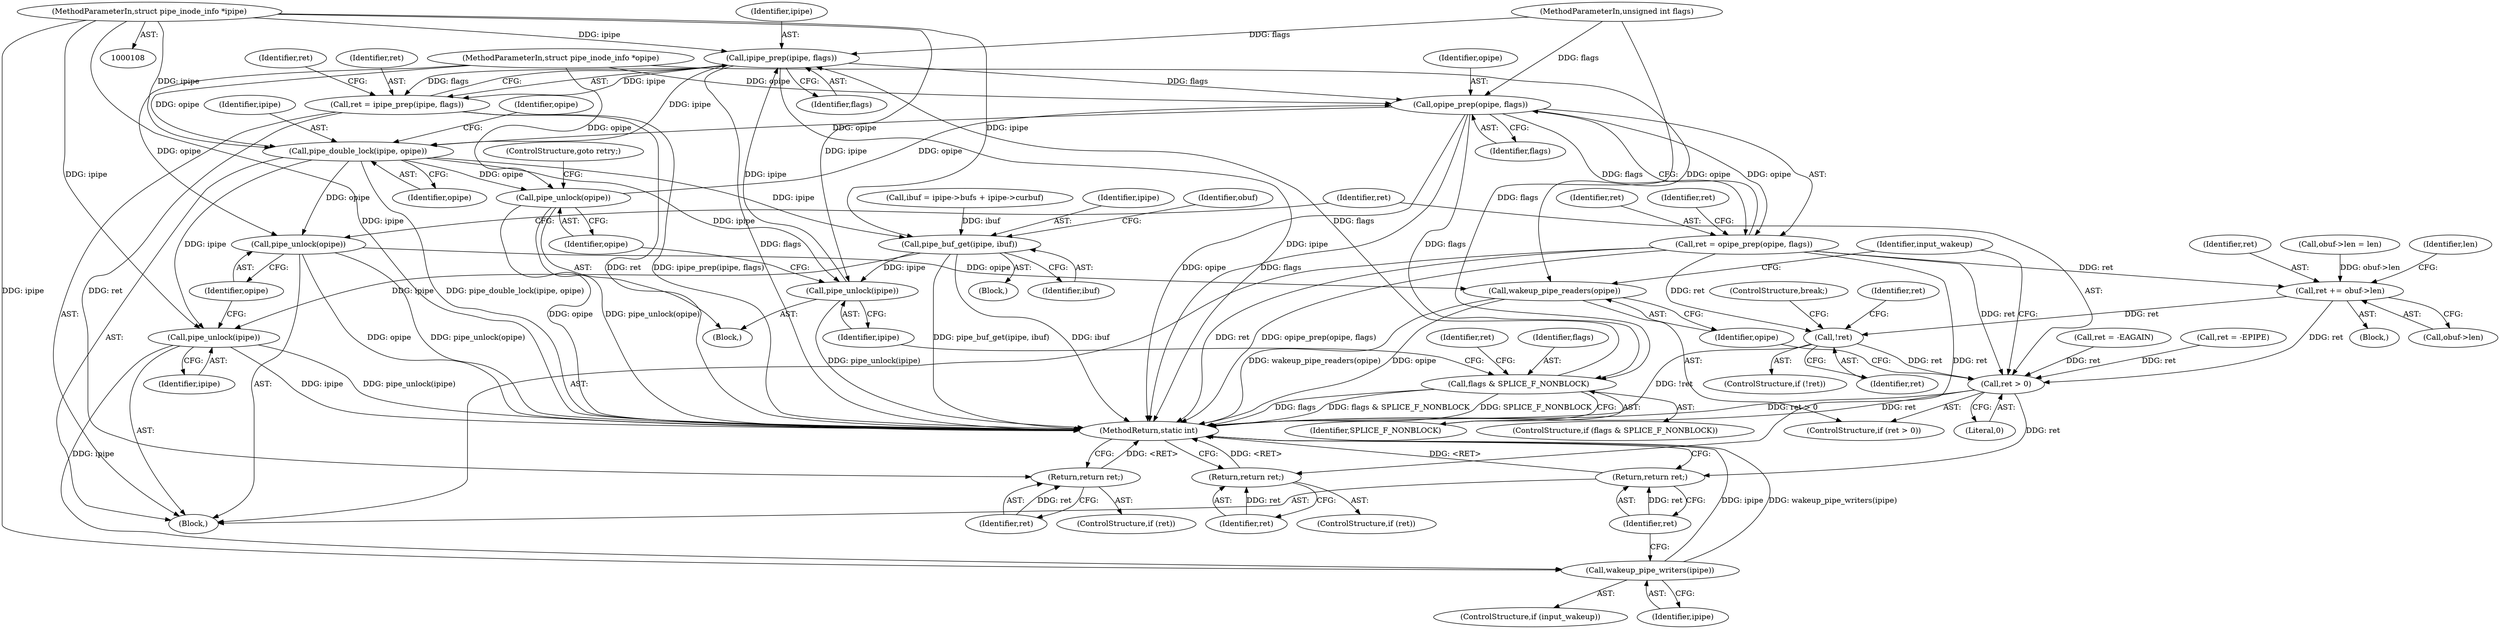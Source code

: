 digraph "1_linux_6b3a707736301c2128ca85ce85fb13f60b5e350a_2@pointer" {
"1000109" [label="(MethodParameterIn,struct pipe_inode_info *ipipe)"];
"1000128" [label="(Call,ipipe_prep(ipipe, flags))"];
"1000126" [label="(Call,ret = ipipe_prep(ipipe, flags))"];
"1000133" [label="(Return,return ret;)"];
"1000137" [label="(Call,opipe_prep(opipe, flags))"];
"1000135" [label="(Call,ret = opipe_prep(opipe, flags))"];
"1000142" [label="(Return,return ret;)"];
"1000160" [label="(Call,!ret)"];
"1000340" [label="(Call,ret > 0)"];
"1000349" [label="(Return,return ret;)"];
"1000324" [label="(Call,ret += obuf->len)"];
"1000144" [label="(Call,pipe_double_lock(ipipe, opipe))"];
"1000205" [label="(Call,pipe_unlock(ipipe))"];
"1000207" [label="(Call,pipe_unlock(opipe))"];
"1000286" [label="(Call,pipe_buf_get(ipipe, ibuf))"];
"1000335" [label="(Call,pipe_unlock(ipipe))"];
"1000347" [label="(Call,wakeup_pipe_writers(ipipe))"];
"1000337" [label="(Call,pipe_unlock(opipe))"];
"1000343" [label="(Call,wakeup_pipe_readers(opipe))"];
"1000196" [label="(Call,flags & SPLICE_F_NONBLOCK)"];
"1000344" [label="(Identifier,opipe)"];
"1000325" [label="(Identifier,ret)"];
"1000201" [label="(Identifier,ret)"];
"1000137" [label="(Call,opipe_prep(opipe, flags))"];
"1000134" [label="(Identifier,ret)"];
"1000160" [label="(Call,!ret)"];
"1000286" [label="(Call,pipe_buf_get(ipipe, ibuf))"];
"1000347" [label="(Call,wakeup_pipe_writers(ipipe))"];
"1000136" [label="(Identifier,ret)"];
"1000143" [label="(Identifier,ret)"];
"1000166" [label="(ControlStructure,break;)"];
"1000148" [label="(Block,)"];
"1000146" [label="(Identifier,opipe)"];
"1000346" [label="(Identifier,input_wakeup)"];
"1000338" [label="(Identifier,opipe)"];
"1000113" [label="(Block,)"];
"1000285" [label="(Block,)"];
"1000133" [label="(Return,return ret;)"];
"1000145" [label="(Identifier,ipipe)"];
"1000206" [label="(Identifier,ipipe)"];
"1000340" [label="(Call,ret > 0)"];
"1000161" [label="(Identifier,ret)"];
"1000132" [label="(Identifier,ret)"];
"1000326" [label="(Call,obuf->len)"];
"1000127" [label="(Identifier,ret)"];
"1000144" [label="(Call,pipe_double_lock(ipipe, opipe))"];
"1000196" [label="(Call,flags & SPLICE_F_NONBLOCK)"];
"1000345" [label="(ControlStructure,if (input_wakeup))"];
"1000191" [label="(Block,)"];
"1000142" [label="(Return,return ret;)"];
"1000209" [label="(ControlStructure,goto retry;)"];
"1000131" [label="(ControlStructure,if (ret))"];
"1000200" [label="(Call,ret = -EAGAIN)"];
"1000287" [label="(Identifier,ipipe)"];
"1000195" [label="(ControlStructure,if (flags & SPLICE_F_NONBLOCK))"];
"1000198" [label="(Identifier,SPLICE_F_NONBLOCK)"];
"1000163" [label="(Identifier,ret)"];
"1000112" [label="(MethodParameterIn,unsigned int flags)"];
"1000159" [label="(ControlStructure,if (!ret))"];
"1000207" [label="(Call,pipe_unlock(opipe))"];
"1000339" [label="(ControlStructure,if (ret > 0))"];
"1000341" [label="(Identifier,ret)"];
"1000110" [label="(MethodParameterIn,struct pipe_inode_info *opipe)"];
"1000301" [label="(Call,obuf->len = len)"];
"1000152" [label="(Identifier,opipe)"];
"1000343" [label="(Call,wakeup_pipe_readers(opipe))"];
"1000291" [label="(Identifier,obuf)"];
"1000128" [label="(Call,ipipe_prep(ipipe, flags))"];
"1000208" [label="(Identifier,opipe)"];
"1000336" [label="(Identifier,ipipe)"];
"1000205" [label="(Call,pipe_unlock(ipipe))"];
"1000140" [label="(ControlStructure,if (ret))"];
"1000342" [label="(Literal,0)"];
"1000141" [label="(Identifier,ret)"];
"1000197" [label="(Identifier,flags)"];
"1000135" [label="(Call,ret = opipe_prep(opipe, flags))"];
"1000139" [label="(Identifier,flags)"];
"1000349" [label="(Return,return ret;)"];
"1000337" [label="(Call,pipe_unlock(opipe))"];
"1000351" [label="(MethodReturn,static int)"];
"1000129" [label="(Identifier,ipipe)"];
"1000162" [label="(Call,ret = -EPIPE)"];
"1000126" [label="(Call,ret = ipipe_prep(ipipe, flags))"];
"1000210" [label="(Call,ibuf = ipipe->bufs + ipipe->curbuf)"];
"1000138" [label="(Identifier,opipe)"];
"1000330" [label="(Identifier,len)"];
"1000350" [label="(Identifier,ret)"];
"1000109" [label="(MethodParameterIn,struct pipe_inode_info *ipipe)"];
"1000324" [label="(Call,ret += obuf->len)"];
"1000130" [label="(Identifier,flags)"];
"1000335" [label="(Call,pipe_unlock(ipipe))"];
"1000348" [label="(Identifier,ipipe)"];
"1000288" [label="(Identifier,ibuf)"];
"1000109" -> "1000108"  [label="AST: "];
"1000109" -> "1000351"  [label="DDG: ipipe"];
"1000109" -> "1000128"  [label="DDG: ipipe"];
"1000109" -> "1000144"  [label="DDG: ipipe"];
"1000109" -> "1000205"  [label="DDG: ipipe"];
"1000109" -> "1000286"  [label="DDG: ipipe"];
"1000109" -> "1000335"  [label="DDG: ipipe"];
"1000109" -> "1000347"  [label="DDG: ipipe"];
"1000128" -> "1000126"  [label="AST: "];
"1000128" -> "1000130"  [label="CFG: "];
"1000129" -> "1000128"  [label="AST: "];
"1000130" -> "1000128"  [label="AST: "];
"1000126" -> "1000128"  [label="CFG: "];
"1000128" -> "1000351"  [label="DDG: flags"];
"1000128" -> "1000351"  [label="DDG: ipipe"];
"1000128" -> "1000126"  [label="DDG: ipipe"];
"1000128" -> "1000126"  [label="DDG: flags"];
"1000205" -> "1000128"  [label="DDG: ipipe"];
"1000196" -> "1000128"  [label="DDG: flags"];
"1000112" -> "1000128"  [label="DDG: flags"];
"1000128" -> "1000137"  [label="DDG: flags"];
"1000128" -> "1000144"  [label="DDG: ipipe"];
"1000126" -> "1000113"  [label="AST: "];
"1000127" -> "1000126"  [label="AST: "];
"1000132" -> "1000126"  [label="CFG: "];
"1000126" -> "1000351"  [label="DDG: ret"];
"1000126" -> "1000351"  [label="DDG: ipipe_prep(ipipe, flags)"];
"1000126" -> "1000133"  [label="DDG: ret"];
"1000133" -> "1000131"  [label="AST: "];
"1000133" -> "1000134"  [label="CFG: "];
"1000134" -> "1000133"  [label="AST: "];
"1000351" -> "1000133"  [label="CFG: "];
"1000133" -> "1000351"  [label="DDG: <RET>"];
"1000134" -> "1000133"  [label="DDG: ret"];
"1000137" -> "1000135"  [label="AST: "];
"1000137" -> "1000139"  [label="CFG: "];
"1000138" -> "1000137"  [label="AST: "];
"1000139" -> "1000137"  [label="AST: "];
"1000135" -> "1000137"  [label="CFG: "];
"1000137" -> "1000351"  [label="DDG: flags"];
"1000137" -> "1000351"  [label="DDG: opipe"];
"1000137" -> "1000135"  [label="DDG: opipe"];
"1000137" -> "1000135"  [label="DDG: flags"];
"1000207" -> "1000137"  [label="DDG: opipe"];
"1000110" -> "1000137"  [label="DDG: opipe"];
"1000112" -> "1000137"  [label="DDG: flags"];
"1000137" -> "1000144"  [label="DDG: opipe"];
"1000137" -> "1000196"  [label="DDG: flags"];
"1000135" -> "1000113"  [label="AST: "];
"1000136" -> "1000135"  [label="AST: "];
"1000141" -> "1000135"  [label="CFG: "];
"1000135" -> "1000351"  [label="DDG: ret"];
"1000135" -> "1000351"  [label="DDG: opipe_prep(opipe, flags)"];
"1000135" -> "1000142"  [label="DDG: ret"];
"1000135" -> "1000160"  [label="DDG: ret"];
"1000135" -> "1000324"  [label="DDG: ret"];
"1000135" -> "1000340"  [label="DDG: ret"];
"1000142" -> "1000140"  [label="AST: "];
"1000142" -> "1000143"  [label="CFG: "];
"1000143" -> "1000142"  [label="AST: "];
"1000351" -> "1000142"  [label="CFG: "];
"1000142" -> "1000351"  [label="DDG: <RET>"];
"1000143" -> "1000142"  [label="DDG: ret"];
"1000160" -> "1000159"  [label="AST: "];
"1000160" -> "1000161"  [label="CFG: "];
"1000161" -> "1000160"  [label="AST: "];
"1000163" -> "1000160"  [label="CFG: "];
"1000166" -> "1000160"  [label="CFG: "];
"1000160" -> "1000351"  [label="DDG: !ret"];
"1000324" -> "1000160"  [label="DDG: ret"];
"1000160" -> "1000340"  [label="DDG: ret"];
"1000340" -> "1000339"  [label="AST: "];
"1000340" -> "1000342"  [label="CFG: "];
"1000341" -> "1000340"  [label="AST: "];
"1000342" -> "1000340"  [label="AST: "];
"1000344" -> "1000340"  [label="CFG: "];
"1000346" -> "1000340"  [label="CFG: "];
"1000340" -> "1000351"  [label="DDG: ret > 0"];
"1000340" -> "1000351"  [label="DDG: ret"];
"1000200" -> "1000340"  [label="DDG: ret"];
"1000324" -> "1000340"  [label="DDG: ret"];
"1000162" -> "1000340"  [label="DDG: ret"];
"1000340" -> "1000349"  [label="DDG: ret"];
"1000349" -> "1000113"  [label="AST: "];
"1000349" -> "1000350"  [label="CFG: "];
"1000350" -> "1000349"  [label="AST: "];
"1000351" -> "1000349"  [label="CFG: "];
"1000349" -> "1000351"  [label="DDG: <RET>"];
"1000350" -> "1000349"  [label="DDG: ret"];
"1000324" -> "1000148"  [label="AST: "];
"1000324" -> "1000326"  [label="CFG: "];
"1000325" -> "1000324"  [label="AST: "];
"1000326" -> "1000324"  [label="AST: "];
"1000330" -> "1000324"  [label="CFG: "];
"1000301" -> "1000324"  [label="DDG: obuf->len"];
"1000144" -> "1000113"  [label="AST: "];
"1000144" -> "1000146"  [label="CFG: "];
"1000145" -> "1000144"  [label="AST: "];
"1000146" -> "1000144"  [label="AST: "];
"1000152" -> "1000144"  [label="CFG: "];
"1000144" -> "1000351"  [label="DDG: pipe_double_lock(ipipe, opipe)"];
"1000110" -> "1000144"  [label="DDG: opipe"];
"1000144" -> "1000205"  [label="DDG: ipipe"];
"1000144" -> "1000207"  [label="DDG: opipe"];
"1000144" -> "1000286"  [label="DDG: ipipe"];
"1000144" -> "1000335"  [label="DDG: ipipe"];
"1000144" -> "1000337"  [label="DDG: opipe"];
"1000205" -> "1000191"  [label="AST: "];
"1000205" -> "1000206"  [label="CFG: "];
"1000206" -> "1000205"  [label="AST: "];
"1000208" -> "1000205"  [label="CFG: "];
"1000205" -> "1000351"  [label="DDG: pipe_unlock(ipipe)"];
"1000286" -> "1000205"  [label="DDG: ipipe"];
"1000207" -> "1000191"  [label="AST: "];
"1000207" -> "1000208"  [label="CFG: "];
"1000208" -> "1000207"  [label="AST: "];
"1000209" -> "1000207"  [label="CFG: "];
"1000207" -> "1000351"  [label="DDG: opipe"];
"1000207" -> "1000351"  [label="DDG: pipe_unlock(opipe)"];
"1000110" -> "1000207"  [label="DDG: opipe"];
"1000286" -> "1000285"  [label="AST: "];
"1000286" -> "1000288"  [label="CFG: "];
"1000287" -> "1000286"  [label="AST: "];
"1000288" -> "1000286"  [label="AST: "];
"1000291" -> "1000286"  [label="CFG: "];
"1000286" -> "1000351"  [label="DDG: pipe_buf_get(ipipe, ibuf)"];
"1000286" -> "1000351"  [label="DDG: ibuf"];
"1000210" -> "1000286"  [label="DDG: ibuf"];
"1000286" -> "1000335"  [label="DDG: ipipe"];
"1000335" -> "1000113"  [label="AST: "];
"1000335" -> "1000336"  [label="CFG: "];
"1000336" -> "1000335"  [label="AST: "];
"1000338" -> "1000335"  [label="CFG: "];
"1000335" -> "1000351"  [label="DDG: ipipe"];
"1000335" -> "1000351"  [label="DDG: pipe_unlock(ipipe)"];
"1000335" -> "1000347"  [label="DDG: ipipe"];
"1000347" -> "1000345"  [label="AST: "];
"1000347" -> "1000348"  [label="CFG: "];
"1000348" -> "1000347"  [label="AST: "];
"1000350" -> "1000347"  [label="CFG: "];
"1000347" -> "1000351"  [label="DDG: ipipe"];
"1000347" -> "1000351"  [label="DDG: wakeup_pipe_writers(ipipe)"];
"1000337" -> "1000113"  [label="AST: "];
"1000337" -> "1000338"  [label="CFG: "];
"1000338" -> "1000337"  [label="AST: "];
"1000341" -> "1000337"  [label="CFG: "];
"1000337" -> "1000351"  [label="DDG: opipe"];
"1000337" -> "1000351"  [label="DDG: pipe_unlock(opipe)"];
"1000110" -> "1000337"  [label="DDG: opipe"];
"1000337" -> "1000343"  [label="DDG: opipe"];
"1000343" -> "1000339"  [label="AST: "];
"1000343" -> "1000344"  [label="CFG: "];
"1000344" -> "1000343"  [label="AST: "];
"1000346" -> "1000343"  [label="CFG: "];
"1000343" -> "1000351"  [label="DDG: opipe"];
"1000343" -> "1000351"  [label="DDG: wakeup_pipe_readers(opipe)"];
"1000110" -> "1000343"  [label="DDG: opipe"];
"1000196" -> "1000195"  [label="AST: "];
"1000196" -> "1000198"  [label="CFG: "];
"1000197" -> "1000196"  [label="AST: "];
"1000198" -> "1000196"  [label="AST: "];
"1000201" -> "1000196"  [label="CFG: "];
"1000206" -> "1000196"  [label="CFG: "];
"1000196" -> "1000351"  [label="DDG: flags"];
"1000196" -> "1000351"  [label="DDG: flags & SPLICE_F_NONBLOCK"];
"1000196" -> "1000351"  [label="DDG: SPLICE_F_NONBLOCK"];
"1000112" -> "1000196"  [label="DDG: flags"];
}
